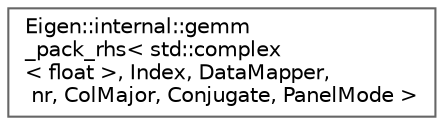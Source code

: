 digraph "Graphical Class Hierarchy"
{
 // LATEX_PDF_SIZE
  bgcolor="transparent";
  edge [fontname=Helvetica,fontsize=10,labelfontname=Helvetica,labelfontsize=10];
  node [fontname=Helvetica,fontsize=10,shape=box,height=0.2,width=0.4];
  rankdir="LR";
  Node0 [id="Node000000",label="Eigen::internal::gemm\l_pack_rhs\< std::complex\l\< float \>, Index, DataMapper,\l nr, ColMajor, Conjugate, PanelMode \>",height=0.2,width=0.4,color="grey40", fillcolor="white", style="filled",URL="$structEigen_1_1internal_1_1gemm__pack__rhs_3_01std_1_1complex_3_01float_01_4_00_01Index_00_01Datd239bf774eab2bba102619d04a21666d.html",tooltip=" "];
}
